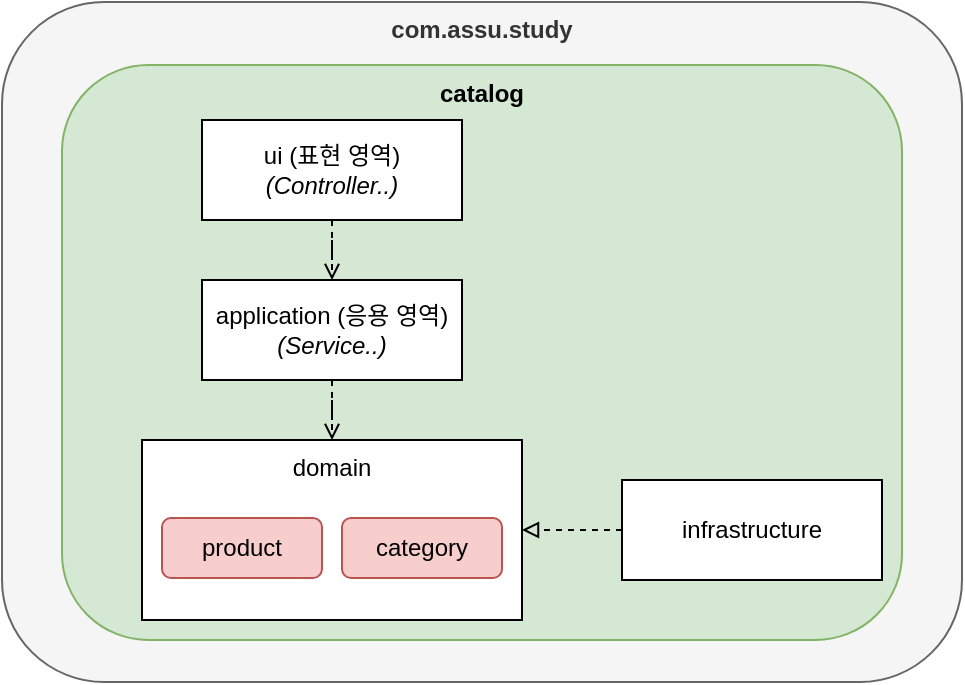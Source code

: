 <mxfile version="24.4.0" type="device">
  <diagram name="페이지-1" id="i_dZ5Y8Rfa8v_MlIhRFg">
    <mxGraphModel dx="1114" dy="869" grid="1" gridSize="10" guides="1" tooltips="1" connect="1" arrows="1" fold="1" page="1" pageScale="1" pageWidth="827" pageHeight="1169" math="0" shadow="0">
      <root>
        <mxCell id="0" />
        <mxCell id="1" parent="0" />
        <mxCell id="ai5ZaGT1VBiUClGiWLfS-1" value="com.assu.study" style="rounded=1;whiteSpace=wrap;html=1;verticalAlign=top;fontStyle=1;fillColor=#f5f5f5;fontColor=#333333;strokeColor=#666666;" vertex="1" parent="1">
          <mxGeometry x="27" y="20" width="480" height="340" as="geometry" />
        </mxCell>
        <mxCell id="ai5ZaGT1VBiUClGiWLfS-9" value="catalog" style="rounded=1;whiteSpace=wrap;html=1;verticalAlign=top;fontStyle=1;fillColor=#d5e8d4;strokeColor=#82b366;" vertex="1" parent="1">
          <mxGeometry x="57" y="51.5" width="420" height="287.5" as="geometry" />
        </mxCell>
        <mxCell id="ai5ZaGT1VBiUClGiWLfS-2" style="edgeStyle=orthogonalEdgeStyle;rounded=0;orthogonalLoop=1;jettySize=auto;html=1;entryX=0.5;entryY=0;entryDx=0;entryDy=0;dashed=1;endArrow=open;endFill=0;" edge="1" parent="1" source="ai5ZaGT1VBiUClGiWLfS-3" target="ai5ZaGT1VBiUClGiWLfS-5">
          <mxGeometry relative="1" as="geometry" />
        </mxCell>
        <mxCell id="ai5ZaGT1VBiUClGiWLfS-3" value="ui (표현 영역)&lt;br&gt;&lt;i&gt;(Controller..)&lt;/i&gt;" style="rounded=0;whiteSpace=wrap;html=1;" vertex="1" parent="1">
          <mxGeometry x="127" y="79" width="130" height="50" as="geometry" />
        </mxCell>
        <mxCell id="ai5ZaGT1VBiUClGiWLfS-4" style="edgeStyle=orthogonalEdgeStyle;rounded=0;orthogonalLoop=1;jettySize=auto;html=1;entryX=0.5;entryY=0;entryDx=0;entryDy=0;dashed=1;endArrow=open;endFill=0;" edge="1" parent="1" source="ai5ZaGT1VBiUClGiWLfS-5" target="ai5ZaGT1VBiUClGiWLfS-6">
          <mxGeometry relative="1" as="geometry" />
        </mxCell>
        <mxCell id="ai5ZaGT1VBiUClGiWLfS-5" value="application (응용 영역)&lt;div&gt;&lt;i&gt;(Service..)&lt;/i&gt;&lt;/div&gt;" style="rounded=0;whiteSpace=wrap;html=1;" vertex="1" parent="1">
          <mxGeometry x="127" y="159" width="130" height="50" as="geometry" />
        </mxCell>
        <mxCell id="ai5ZaGT1VBiUClGiWLfS-6" value="domain" style="rounded=0;whiteSpace=wrap;html=1;verticalAlign=top;" vertex="1" parent="1">
          <mxGeometry x="97" y="239" width="190" height="90" as="geometry" />
        </mxCell>
        <mxCell id="ai5ZaGT1VBiUClGiWLfS-7" style="edgeStyle=orthogonalEdgeStyle;rounded=0;orthogonalLoop=1;jettySize=auto;html=1;entryX=1;entryY=0.5;entryDx=0;entryDy=0;dashed=1;endArrow=block;endFill=0;" edge="1" parent="1" source="ai5ZaGT1VBiUClGiWLfS-8" target="ai5ZaGT1VBiUClGiWLfS-6">
          <mxGeometry relative="1" as="geometry" />
        </mxCell>
        <mxCell id="ai5ZaGT1VBiUClGiWLfS-8" value="infrastructure" style="rounded=0;whiteSpace=wrap;html=1;" vertex="1" parent="1">
          <mxGeometry x="337" y="259" width="130" height="50" as="geometry" />
        </mxCell>
        <mxCell id="ai5ZaGT1VBiUClGiWLfS-10" value="product" style="rounded=1;whiteSpace=wrap;html=1;fillColor=#f8cecc;strokeColor=#b85450;" vertex="1" parent="1">
          <mxGeometry x="107" y="278" width="80" height="30" as="geometry" />
        </mxCell>
        <mxCell id="ai5ZaGT1VBiUClGiWLfS-11" value="category" style="rounded=1;whiteSpace=wrap;html=1;fillColor=#f8cecc;strokeColor=#b85450;" vertex="1" parent="1">
          <mxGeometry x="197" y="278" width="80" height="30" as="geometry" />
        </mxCell>
      </root>
    </mxGraphModel>
  </diagram>
</mxfile>
